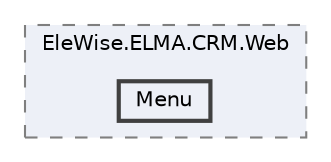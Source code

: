 digraph "Web/Modules/EleWise.ELMA.CRM.Web/Menu"
{
 // LATEX_PDF_SIZE
  bgcolor="transparent";
  edge [fontname=Helvetica,fontsize=10,labelfontname=Helvetica,labelfontsize=10];
  node [fontname=Helvetica,fontsize=10,shape=box,height=0.2,width=0.4];
  compound=true
  subgraph clusterdir_4fb32d53c93fcd68829c576cb877833d {
    graph [ bgcolor="#edf0f7", pencolor="grey50", label="EleWise.ELMA.CRM.Web", fontname=Helvetica,fontsize=10 style="filled,dashed", URL="dir_4fb32d53c93fcd68829c576cb877833d.html",tooltip=""]
  dir_cffe269d5e5323085ddc7f96b597bf25 [label="Menu", fillcolor="#edf0f7", color="grey25", style="filled,bold", URL="dir_cffe269d5e5323085ddc7f96b597bf25.html",tooltip=""];
  }
}

